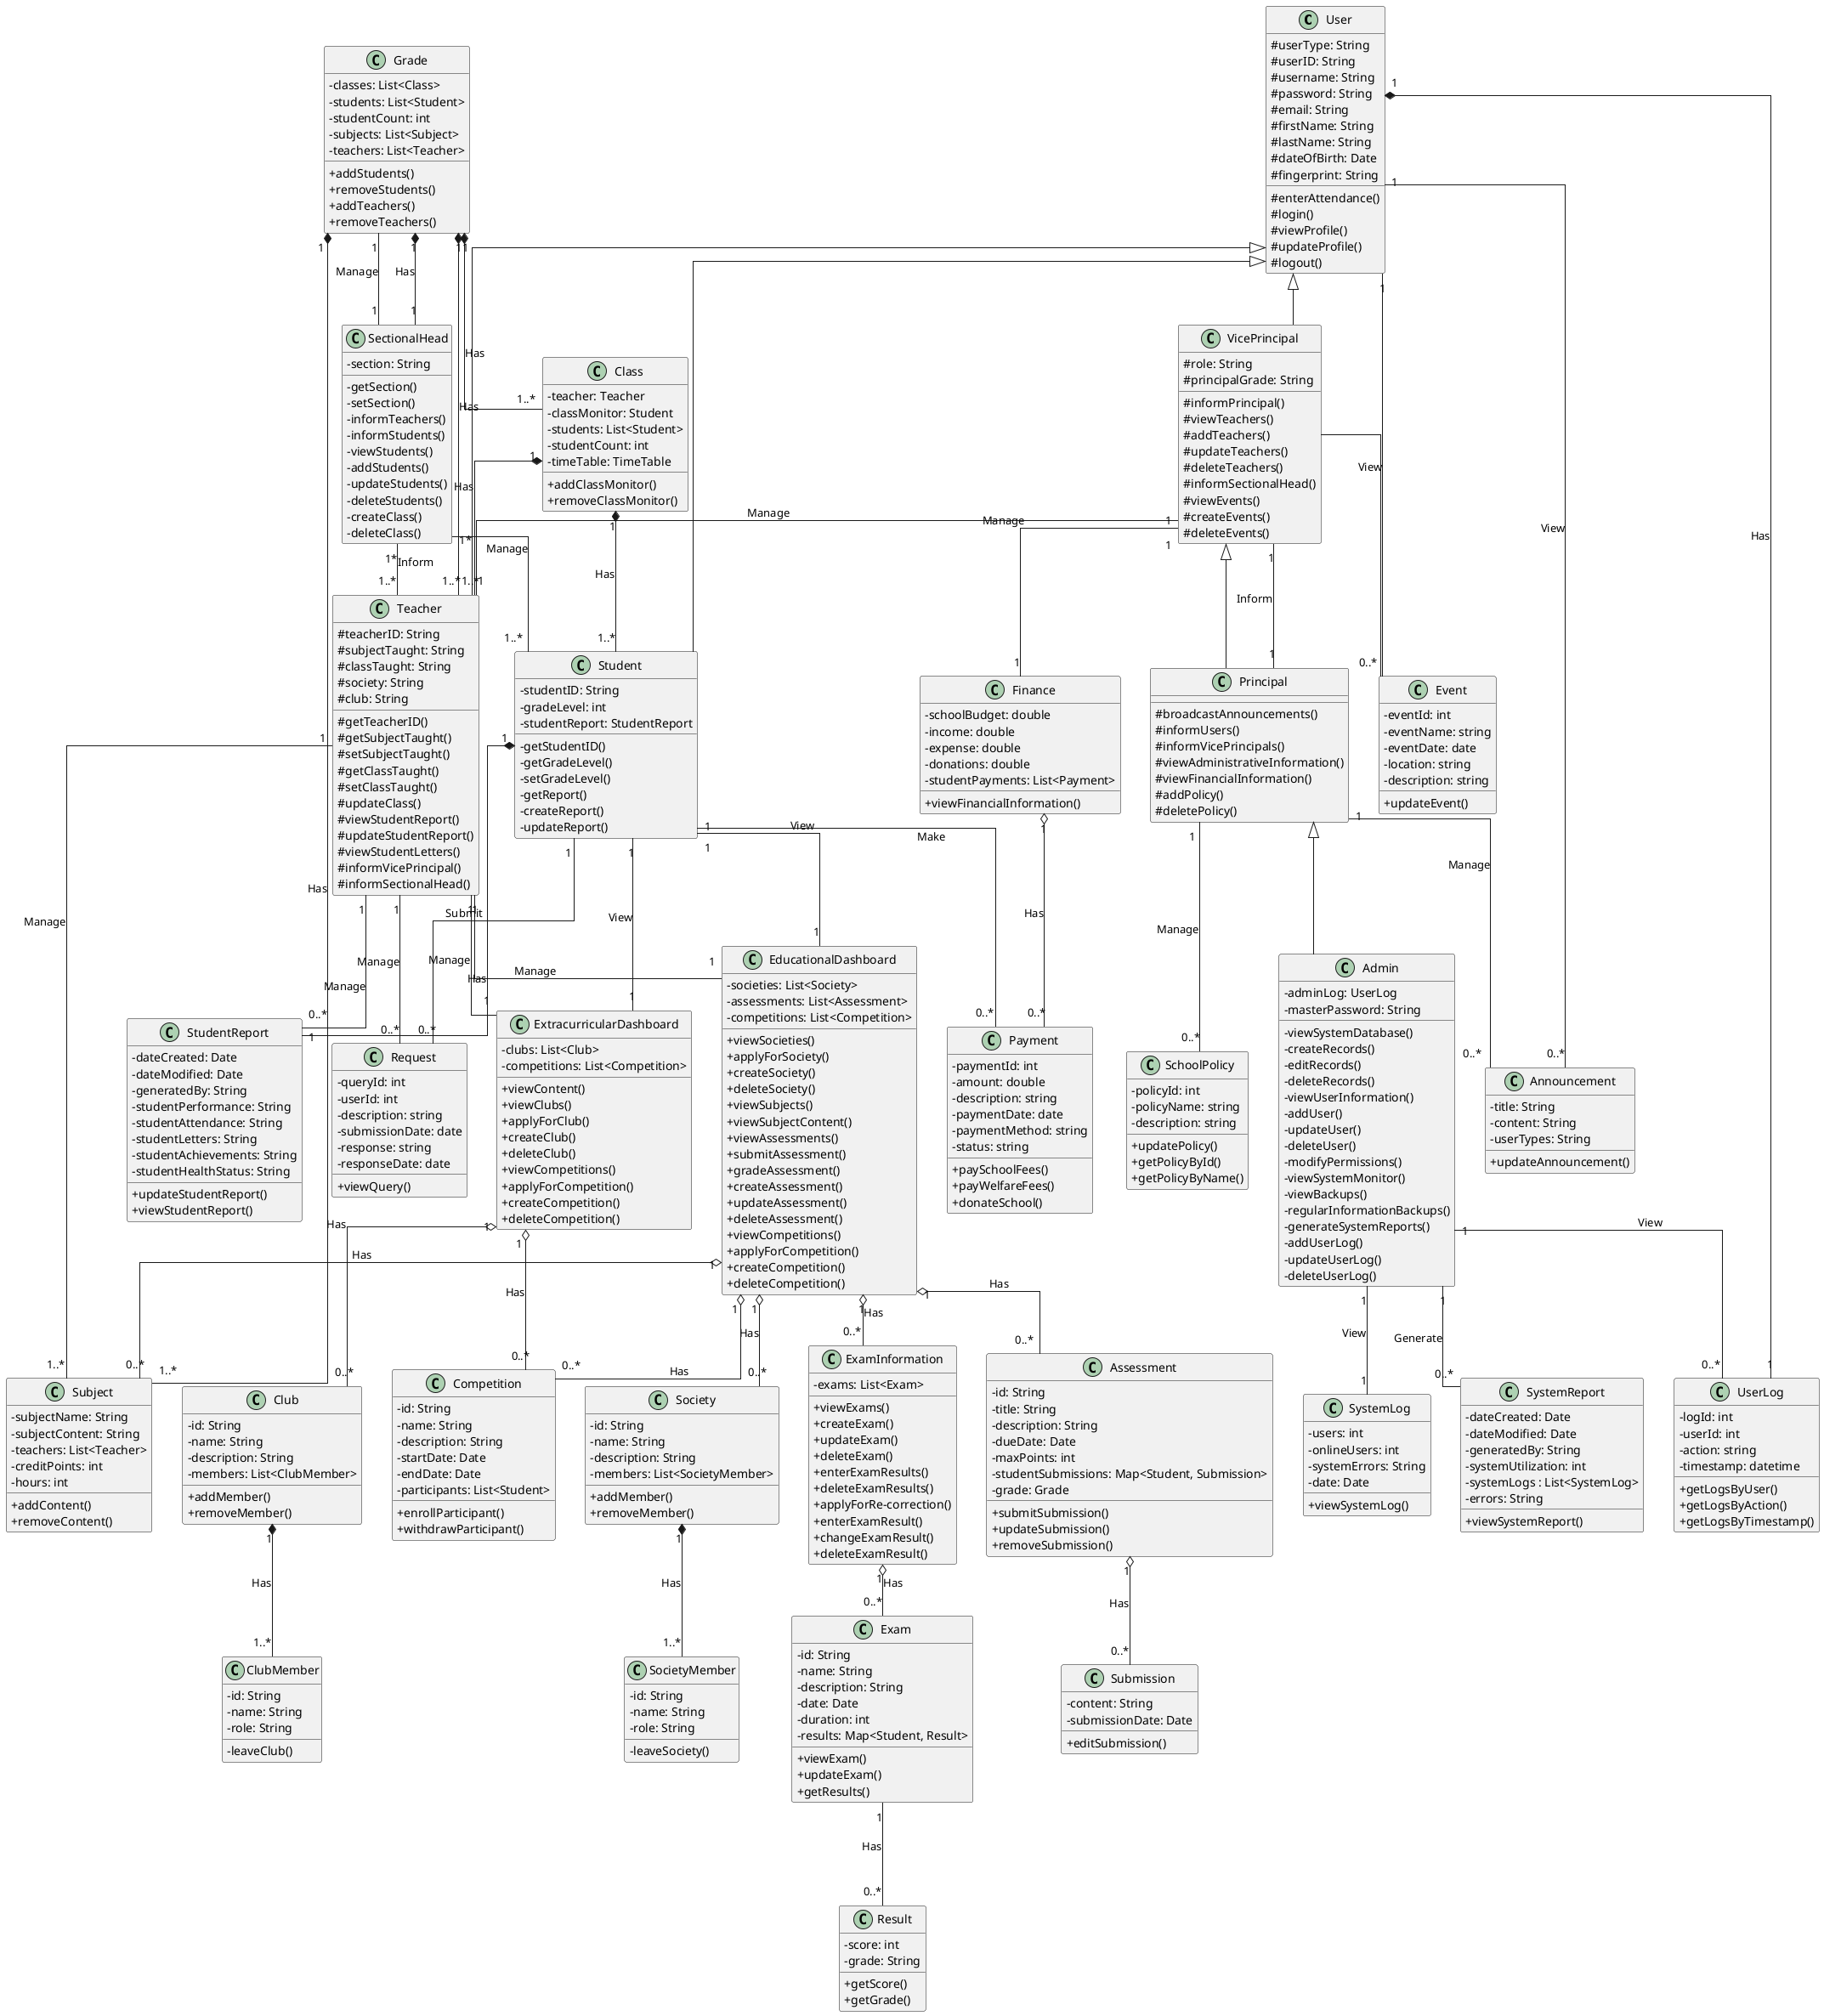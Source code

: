 @startuml School Management System

skinparam Linetype ortho
skinparam classAttributeIconSize 0

class User {
  # userType: String
  # userID: String
  # username: String
  # password: String
  # email: String
  # firstName: String
  # lastName: String
  # dateOfBirth: Date
  # fingerprint: String
  # enterAttendance()
  # login()
  # viewProfile()
  # updateProfile()
  # logout()
}

class Student {
  - studentID: String
  - gradeLevel: int
  - studentReport: StudentReport
  - getStudentID()
  - getGradeLevel()
  - setGradeLevel()
  - getReport()
  - createReport()
  - updateReport()
}

class Teacher {
  # teacherID: String
  # subjectTaught: String
  # classTaught: String
  # society: String
  # club: String
  # getTeacherID()
  # getSubjectTaught()
  # setSubjectTaught()
  # getClassTaught()
  # setClassTaught()
  # updateClass()
  # viewStudentReport()
  # updateStudentReport()
  # viewStudentLetters()
  # informVicePrincipal()
  # informSectionalHead()
}

class SectionalHead {
  - section: String
  - getSection()
  - setSection()
  - informTeachers()
  - informStudents()
  - viewStudents()
  - addStudents()
  - updateStudents()
  - deleteStudents()
  - createClass()
  - deleteClass()
}

class VicePrincipal {
  # role: String
  # principalGrade: String
  # informPrincipal()
  # viewTeachers()
  # addTeachers()
  # updateTeachers()
  # deleteTeachers()
  # informSectionalHead()
  # viewEvents()
  # createEvents()
  # deleteEvents()
}

class Principal {
  # broadcastAnnouncements()
  # informUsers()
  # informVicePrincipals()
  # viewAdministrativeInformation()
  # viewFinancialInformation()
  # addPolicy()
  # deletePolicy()
}

class Admin {
  - adminLog: UserLog
  - masterPassword: String
  - viewSystemDatabase()
  - createRecords()
  - editRecords()
  - deleteRecords()
  - viewUserInformation()
  - addUser()
  - updateUser()
  - deleteUser()
  - modifyPermissions()
  - viewSystemMonitor()
  - viewBackups()
  - regularInformationBackups()
  - generateSystemReports()
  - addUserLog()
  - updateUserLog()
  - deleteUserLog()
}

class Payment {
  - paymentId: int
  - amount: double
  - description: string
  - paymentDate: date
  - paymentMethod: string
  - status: string
  + paySchoolFees()
  + payWelfareFees()
  + donateSchool()
}

class Request {
  - queryId: int
  - userId: int
  - description: string
  - submissionDate: date
  - response: string
  - responseDate: date
  + viewQuery()
}

class UserLog {
  - logId: int
  - userId: int
  - action: string
  - timestamp: datetime
  + getLogsByUser()
  + getLogsByAction()
  + getLogsByTimestamp()
}

class SchoolPolicy {
  - policyId: int
  - policyName: string
  - description: string
  + updatePolicy()
  + getPolicyById()
  + getPolicyByName()
}

class Finance {
  - schoolBudget: double
  - income: double
  - expense: double
  - donations: double
  - studentPayments: List<Payment>
  + viewFinancialInformation()
}

class EducationalDashboard {
  - societies: List<Society>
  - assessments: List<Assessment>
  - competitions: List<Competition>
  + viewSocieties()
  + applyForSociety()
  + createSociety()
  + deleteSociety()
  + viewSubjects()
  + viewSubjectContent()
  + viewAssessments()
  + submitAssessment()
  + gradeAssessment()
  + createAssessment()
  + updateAssessment()
  + deleteAssessment()
  + viewCompetitions()
  + applyForCompetition()
  + createCompetition()
  + deleteCompetition()
}

class ExtracurricularDashboard {
  - clubs: List<Club>
  - competitions: List<Competition>
  + viewContent()
  + viewClubs()
  + applyForClub()
  + createClub()
  + deleteClub()
  + viewCompetitions()
  + applyForCompetition()
  + createCompetition()
  + deleteCompetition()
}

class ExamInformation {
  - exams: List<Exam>
  + viewExams()
  + createExam()
  + updateExam()
  + deleteExam()
  + enterExamResults()
  + deleteExamResults()
  + applyForRe-correction()
  + enterExamResult()
  + changeExamResult()
  + deleteExamResult()
}

class Assessment {
  - id: String
  - title: String
  - description: String
  - dueDate: Date
  - maxPoints: int
  - studentSubmissions: Map<Student, Submission>
  - grade: Grade
  + submitSubmission()
  + updateSubmission()
  + removeSubmission()
}

class Society {
  - id: String
  - name: String
  - description: String
  - members: List<SocietyMember>
  + addMember()
  + removeMember()
}

class Club {
  - id: String
  - name: String
  - description: String
  - members: List<ClubMember>
  + addMember()
  + removeMember()
}

class Competition {
  - id: String
  - name: String
  - description: String
  - startDate: Date
  - endDate: Date
  - participants: List<Student>
  + enrollParticipant()
  + withdrawParticipant()
}

class Event {
  - eventId: int
  - eventName: string
  - eventDate: date
  - location: string
  - description: string
  + updateEvent()
}

class Exam {
  - id: String
  - name: String
  - description: String
  - date: Date
  - duration: int
  - results: Map<Student, Result>
  + viewExam()
  + updateExam()
  + getResults()
}

class Result {
  - score: int
  - grade: String
  + getScore()
  + getGrade()
}

class Submission {
  - content: String
  - submissionDate: Date
  + editSubmission()
}

class ClubMember {
  - id: String
  - name: String
  - role: String
  - leaveClub()
}

class SocietyMember {
  - id: String
  - name: String
  - role: String
  - leaveSociety()
}

class Grade {
  - classes: List<Class>
  - students: List<Student>
  - studentCount: int
  - subjects: List<Subject>
  - teachers: List<Teacher>
  + addStudents()
  + removeStudents()
  + addTeachers()
  + removeTeachers()
}

class Subject {
  - subjectName: String
  - subjectContent: String
  - teachers: List<Teacher>
  - creditPoints: int
  - hours: int
  + addContent()
  + removeContent()
}

class Class {
  - teacher: Teacher
  - classMonitor: Student
  - students: List<Student>
  - studentCount: int
  - timeTable: TimeTable
  + addClassMonitor()
  + removeClassMonitor()
}

class Announcement {
  - title: String
  - content: String
  - userTypes: String
  + updateAnnouncement()
}

class SystemLog {
  - users: int
  - onlineUsers: int
  - systemErrors: String
  - date: Date
  + viewSystemLog()
}

class StudentReport {
  - dateCreated: Date
  - dateModified: Date
  - generatedBy: String
  - studentPerformance: String
  - studentAttendance: String
  - studentLetters: String
  - studentAchievements: String
  - studentHealthStatus: String
  + updateStudentReport()
  + viewStudentReport()
}

class SystemReport {
  - dateCreated: Date
  - dateModified: Date
  - generatedBy: String
  - systemUtilization: int
  - systemLogs : List<SystemLog>
  - errors: String
  + viewSystemReport()
}

Grade "1" *-- "1..*" Class : Has
Grade "1" *-- "1..*" Teacher : Has
Grade "1" *-- "1" SectionalHead : Has
Grade "1" *-- "1..*" Subject : Has
Class "1" *-- "1" Teacher : Has
Class "1" *-- "1..*" Student : Has

User <|-- Student
User <|-- Teacher
User <|-- VicePrincipal
VicePrincipal <|-- Principal
VicePrincipal -- Event
Principal <|-- Admin

Admin "1" -- "0..*" SystemReport : Generate
Admin "1" -- "0..*" UserLog : View
Admin "1" -- "1" SystemLog : View
Principal "1" -- "1" VicePrincipal : Inform
Principal "1" -- "0..*" SchoolPolicy : Manage
Principal "1" -- "0..*" Announcement : Manage
VicePrincipal "1" -- "1" Finance : Manage
VicePrincipal "1" -- "1..*" Teacher : Manage
SectionalHead "1" -- "1" Grade : Manage
SectionalHead "1*" -- "1..*" Student : Manage
SectionalHead "1*" -- "1..*" Teacher : Inform
Teacher "1" -- "1" ExtracurricularDashboard : Manage
Teacher "1" -- "1" EducationalDashboard : Manage
Teacher "1" -- "0..*" Request : Manage
Teacher "1" -- "1..*" Subject : Manage
Teacher "1" -- "0..*" StudentReport : Manage
Student "1" -- "1" EducationalDashboard : View
Student "1" -- "1" ExtracurricularDashboard : View
Student "1" -- "0..*" Request : Submit
Student "1" -- "0..*" Payment : Make
User "1" -- "0..*" Event : View
User "1" -- "0..*" Announcement : View

Society "1" *-- "1..*" SocietyMember : Has
Club "1" *-- "1..*" ClubMember : Has
User "1" *-- "1" UserLog : Has
Student "1" *-- "1" StudentReport : Has

Finance "1" o-- "0..*" Payment : Has
EducationalDashboard "1" o-- "0..*" ExamInformation : Has
EducationalDashboard "1" o-- "0..*" Society : Has
EducationalDashboard "1" o-- "0..*" Competition : Has
EducationalDashboard "1" o-- "0..*" Assessment : Has
EducationalDashboard "1" o-- "0..*" Subject : Has
ExamInformation "1" o-- "0..*" Exam : Has
Exam "1" O--- "0..*" Result : Has
Assessment "1" o-- "0..*" Submission : Has
ExtracurricularDashboard "1" o-- "0..*" Competition : Has
ExtracurricularDashboard "1" o-- "0..*" Club : Has

@enduml